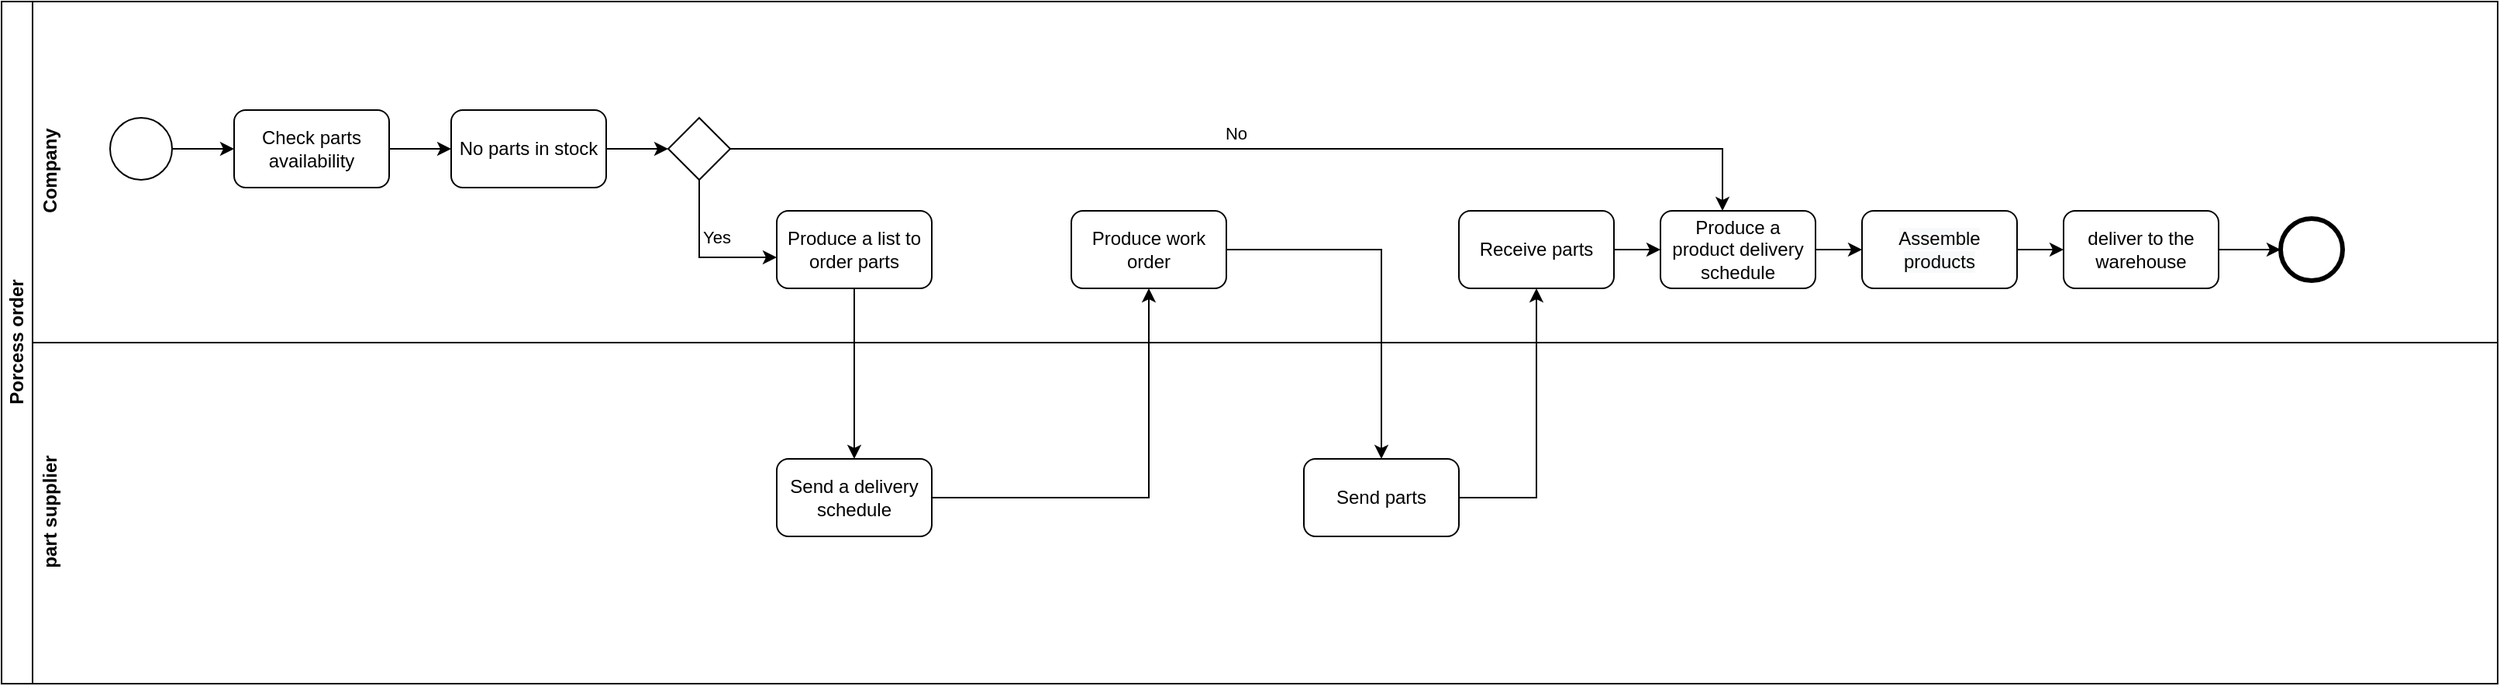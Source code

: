 <mxfile version="13.8.5" type="github">
  <diagram id="C5RBs43oDa-KdzZeNtuy" name="Page-1">
    <mxGraphModel dx="1422" dy="794" grid="1" gridSize="10" guides="1" tooltips="1" connect="1" arrows="1" fold="1" page="1" pageScale="2" pageWidth="827" pageHeight="1169" math="0" shadow="0">
      <root>
        <mxCell id="WIyWlLk6GJQsqaUBKTNV-0" />
        <mxCell id="WIyWlLk6GJQsqaUBKTNV-1" parent="WIyWlLk6GJQsqaUBKTNV-0" />
        <mxCell id="yqw1WrJNjAtdvmXGeGCV-7" style="edgeStyle=orthogonalEdgeStyle;rounded=0;orthogonalLoop=1;jettySize=auto;html=1;entryX=0;entryY=0.5;entryDx=0;entryDy=0;" parent="WIyWlLk6GJQsqaUBKTNV-1" source="yqw1WrJNjAtdvmXGeGCV-1" target="yqw1WrJNjAtdvmXGeGCV-6" edge="1">
          <mxGeometry relative="1" as="geometry" />
        </mxCell>
        <mxCell id="yqw1WrJNjAtdvmXGeGCV-1" value="Check parts availability" style="shape=ext;rounded=1;html=1;whiteSpace=wrap;" parent="WIyWlLk6GJQsqaUBKTNV-1" vertex="1">
          <mxGeometry x="150" y="215" width="100" height="50" as="geometry" />
        </mxCell>
        <mxCell id="yqw1WrJNjAtdvmXGeGCV-2" value="Porcess order" style="swimlane;html=1;horizontal=0;startSize=20;" parent="WIyWlLk6GJQsqaUBKTNV-1" vertex="1">
          <mxGeometry y="145" width="1610" height="440" as="geometry" />
        </mxCell>
        <mxCell id="yqw1WrJNjAtdvmXGeGCV-3" value="Company" style="swimlane;html=1;horizontal=0;swimlaneLine=0;" parent="yqw1WrJNjAtdvmXGeGCV-2" vertex="1">
          <mxGeometry x="20" width="1590" height="220" as="geometry">
            <mxRectangle x="20" width="30" height="80" as="alternateBounds" />
          </mxGeometry>
        </mxCell>
        <mxCell id="yqw1WrJNjAtdvmXGeGCV-4" value="part supplier" style="swimlane;html=1;horizontal=0;swimlaneLine=0;startSize=23;" parent="yqw1WrJNjAtdvmXGeGCV-3" vertex="1">
          <mxGeometry y="220" width="1590" height="220" as="geometry" />
        </mxCell>
        <mxCell id="yqw1WrJNjAtdvmXGeGCV-16" value="Send a delivery schedule" style="shape=ext;rounded=1;html=1;whiteSpace=wrap;" parent="yqw1WrJNjAtdvmXGeGCV-4" vertex="1">
          <mxGeometry x="480" y="75" width="100" height="50" as="geometry" />
        </mxCell>
        <mxCell id="yqw1WrJNjAtdvmXGeGCV-24" value="Send parts" style="shape=ext;rounded=1;html=1;whiteSpace=wrap;" parent="yqw1WrJNjAtdvmXGeGCV-4" vertex="1">
          <mxGeometry x="820" y="75" width="100" height="50" as="geometry" />
        </mxCell>
        <mxCell id="yqw1WrJNjAtdvmXGeGCV-0" value="" style="shape=mxgraph.bpmn.shape;html=1;verticalLabelPosition=bottom;labelBackgroundColor=#ffffff;verticalAlign=top;align=center;perimeter=ellipsePerimeter;outlineConnect=0;outline=standard;symbol=general;" parent="yqw1WrJNjAtdvmXGeGCV-3" vertex="1">
          <mxGeometry x="50" y="75" width="40" height="40" as="geometry" />
        </mxCell>
        <mxCell id="yqw1WrJNjAtdvmXGeGCV-9" style="edgeStyle=orthogonalEdgeStyle;rounded=0;orthogonalLoop=1;jettySize=auto;html=1;entryX=0;entryY=0.5;entryDx=0;entryDy=0;" parent="yqw1WrJNjAtdvmXGeGCV-3" source="yqw1WrJNjAtdvmXGeGCV-6" target="yqw1WrJNjAtdvmXGeGCV-8" edge="1">
          <mxGeometry relative="1" as="geometry" />
        </mxCell>
        <mxCell id="yqw1WrJNjAtdvmXGeGCV-6" value="No parts in stock" style="shape=ext;rounded=1;html=1;whiteSpace=wrap;" parent="yqw1WrJNjAtdvmXGeGCV-3" vertex="1">
          <mxGeometry x="270" y="70" width="100" height="50" as="geometry" />
        </mxCell>
        <mxCell id="yqw1WrJNjAtdvmXGeGCV-22" value="No" style="edgeStyle=orthogonalEdgeStyle;rounded=0;orthogonalLoop=1;jettySize=auto;html=1;exitX=1;exitY=0.5;exitDx=0;exitDy=0;" parent="yqw1WrJNjAtdvmXGeGCV-3" source="yqw1WrJNjAtdvmXGeGCV-8" target="yqw1WrJNjAtdvmXGeGCV-58" edge="1">
          <mxGeometry x="-0.043" y="10" relative="1" as="geometry">
            <mxPoint x="870" y="135" as="targetPoint" />
            <Array as="points">
              <mxPoint x="1090" y="95" />
            </Array>
            <mxPoint as="offset" />
          </mxGeometry>
        </mxCell>
        <mxCell id="yqw1WrJNjAtdvmXGeGCV-8" value="" style="rhombus;whiteSpace=wrap;html=1;" parent="yqw1WrJNjAtdvmXGeGCV-3" vertex="1">
          <mxGeometry x="410" y="75" width="40" height="40" as="geometry" />
        </mxCell>
        <mxCell id="yqw1WrJNjAtdvmXGeGCV-17" style="edgeStyle=orthogonalEdgeStyle;rounded=0;orthogonalLoop=1;jettySize=auto;html=1;entryX=0.5;entryY=0;entryDx=0;entryDy=0;" parent="yqw1WrJNjAtdvmXGeGCV-3" source="yqw1WrJNjAtdvmXGeGCV-11" target="yqw1WrJNjAtdvmXGeGCV-16" edge="1">
          <mxGeometry relative="1" as="geometry" />
        </mxCell>
        <mxCell id="yqw1WrJNjAtdvmXGeGCV-11" value="Produce a list to order parts" style="shape=ext;rounded=1;html=1;whiteSpace=wrap;" parent="yqw1WrJNjAtdvmXGeGCV-3" vertex="1">
          <mxGeometry x="480" y="135" width="100" height="50" as="geometry" />
        </mxCell>
        <mxCell id="yqw1WrJNjAtdvmXGeGCV-14" style="edgeStyle=orthogonalEdgeStyle;rounded=0;orthogonalLoop=1;jettySize=auto;html=1;entryX=0;entryY=0.5;entryDx=0;entryDy=0;exitX=0.5;exitY=1;exitDx=0;exitDy=0;" parent="yqw1WrJNjAtdvmXGeGCV-3" source="yqw1WrJNjAtdvmXGeGCV-8" edge="1">
          <mxGeometry relative="1" as="geometry">
            <mxPoint x="430" y="120" as="sourcePoint" />
            <mxPoint x="480" y="165" as="targetPoint" />
            <Array as="points">
              <mxPoint x="430" y="165" />
            </Array>
          </mxGeometry>
        </mxCell>
        <mxCell id="yqw1WrJNjAtdvmXGeGCV-15" value="Yes" style="edgeLabel;html=1;align=center;verticalAlign=middle;resizable=0;points=[];" parent="yqw1WrJNjAtdvmXGeGCV-14" vertex="1" connectable="0">
          <mxGeometry x="-0.116" y="11" relative="1" as="geometry">
            <mxPoint y="-7" as="offset" />
          </mxGeometry>
        </mxCell>
        <mxCell id="yqw1WrJNjAtdvmXGeGCV-59" style="edgeStyle=orthogonalEdgeStyle;rounded=0;orthogonalLoop=1;jettySize=auto;html=1;" parent="yqw1WrJNjAtdvmXGeGCV-3" source="yqw1WrJNjAtdvmXGeGCV-18" target="yqw1WrJNjAtdvmXGeGCV-24" edge="1">
          <mxGeometry relative="1" as="geometry">
            <Array as="points">
              <mxPoint x="870" y="160" />
            </Array>
          </mxGeometry>
        </mxCell>
        <mxCell id="yqw1WrJNjAtdvmXGeGCV-18" value="Produce work order" style="shape=ext;rounded=1;html=1;whiteSpace=wrap;" parent="yqw1WrJNjAtdvmXGeGCV-3" vertex="1">
          <mxGeometry x="670" y="135" width="100" height="50" as="geometry" />
        </mxCell>
        <mxCell id="yqw1WrJNjAtdvmXGeGCV-19" style="edgeStyle=orthogonalEdgeStyle;rounded=0;orthogonalLoop=1;jettySize=auto;html=1;entryX=0.5;entryY=1;entryDx=0;entryDy=0;" parent="yqw1WrJNjAtdvmXGeGCV-3" source="yqw1WrJNjAtdvmXGeGCV-16" target="yqw1WrJNjAtdvmXGeGCV-18" edge="1">
          <mxGeometry relative="1" as="geometry" />
        </mxCell>
        <mxCell id="yqw1WrJNjAtdvmXGeGCV-60" style="edgeStyle=orthogonalEdgeStyle;rounded=0;orthogonalLoop=1;jettySize=auto;html=1;" parent="yqw1WrJNjAtdvmXGeGCV-3" source="yqw1WrJNjAtdvmXGeGCV-27" target="yqw1WrJNjAtdvmXGeGCV-58" edge="1">
          <mxGeometry relative="1" as="geometry" />
        </mxCell>
        <mxCell id="yqw1WrJNjAtdvmXGeGCV-27" value="Receive parts" style="shape=ext;rounded=1;html=1;whiteSpace=wrap;" parent="yqw1WrJNjAtdvmXGeGCV-3" vertex="1">
          <mxGeometry x="920" y="135" width="100" height="50" as="geometry" />
        </mxCell>
        <mxCell id="yqw1WrJNjAtdvmXGeGCV-28" style="edgeStyle=orthogonalEdgeStyle;rounded=0;orthogonalLoop=1;jettySize=auto;html=1;entryX=0.5;entryY=1;entryDx=0;entryDy=0;" parent="yqw1WrJNjAtdvmXGeGCV-3" source="yqw1WrJNjAtdvmXGeGCV-24" target="yqw1WrJNjAtdvmXGeGCV-27" edge="1">
          <mxGeometry relative="1" as="geometry">
            <Array as="points">
              <mxPoint x="970" y="320" />
            </Array>
          </mxGeometry>
        </mxCell>
        <mxCell id="yqw1WrJNjAtdvmXGeGCV-55" style="edgeStyle=orthogonalEdgeStyle;rounded=0;orthogonalLoop=1;jettySize=auto;html=1;entryX=0;entryY=0.5;entryDx=0;entryDy=0;" parent="yqw1WrJNjAtdvmXGeGCV-3" source="yqw1WrJNjAtdvmXGeGCV-29" target="yqw1WrJNjAtdvmXGeGCV-54" edge="1">
          <mxGeometry relative="1" as="geometry" />
        </mxCell>
        <mxCell id="yqw1WrJNjAtdvmXGeGCV-29" value="&#xa;&#xa;&lt;span style=&quot;color: rgb(0, 0, 0); font-family: helvetica; font-size: 12px; font-style: normal; font-weight: 400; letter-spacing: normal; text-align: center; text-indent: 0px; text-transform: none; word-spacing: 0px; background-color: rgb(248, 249, 250); display: inline; float: none;&quot;&gt;Assemble products&lt;/span&gt;&#xa;&#xa;" style="shape=ext;rounded=1;html=1;whiteSpace=wrap;" parent="yqw1WrJNjAtdvmXGeGCV-3" vertex="1">
          <mxGeometry x="1180" y="135" width="100" height="50" as="geometry" />
        </mxCell>
        <mxCell id="yqw1WrJNjAtdvmXGeGCV-57" style="edgeStyle=orthogonalEdgeStyle;rounded=0;orthogonalLoop=1;jettySize=auto;html=1;entryX=0;entryY=0.5;entryDx=0;entryDy=0;" parent="yqw1WrJNjAtdvmXGeGCV-3" source="yqw1WrJNjAtdvmXGeGCV-54" target="yqw1WrJNjAtdvmXGeGCV-56" edge="1">
          <mxGeometry relative="1" as="geometry" />
        </mxCell>
        <mxCell id="yqw1WrJNjAtdvmXGeGCV-54" value="deliver to the warehouse" style="shape=ext;rounded=1;html=1;whiteSpace=wrap;" parent="yqw1WrJNjAtdvmXGeGCV-3" vertex="1">
          <mxGeometry x="1310" y="135" width="100" height="50" as="geometry" />
        </mxCell>
        <mxCell id="yqw1WrJNjAtdvmXGeGCV-56" value="" style="shape=mxgraph.bpmn.shape;html=1;verticalLabelPosition=bottom;labelBackgroundColor=#ffffff;verticalAlign=top;align=center;perimeter=ellipsePerimeter;outlineConnect=0;outline=end;symbol=general;" parent="yqw1WrJNjAtdvmXGeGCV-3" vertex="1">
          <mxGeometry x="1450" y="140" width="40" height="40" as="geometry" />
        </mxCell>
        <mxCell id="yqw1WrJNjAtdvmXGeGCV-61" style="edgeStyle=orthogonalEdgeStyle;rounded=0;orthogonalLoop=1;jettySize=auto;html=1;entryX=0;entryY=0.5;entryDx=0;entryDy=0;" parent="yqw1WrJNjAtdvmXGeGCV-3" source="yqw1WrJNjAtdvmXGeGCV-58" target="yqw1WrJNjAtdvmXGeGCV-29" edge="1">
          <mxGeometry relative="1" as="geometry" />
        </mxCell>
        <mxCell id="yqw1WrJNjAtdvmXGeGCV-58" value="Produce a product delivery schedule" style="shape=ext;rounded=1;html=1;whiteSpace=wrap;" parent="yqw1WrJNjAtdvmXGeGCV-3" vertex="1">
          <mxGeometry x="1050" y="135" width="100" height="50" as="geometry" />
        </mxCell>
        <mxCell id="yqw1WrJNjAtdvmXGeGCV-5" style="edgeStyle=orthogonalEdgeStyle;rounded=0;orthogonalLoop=1;jettySize=auto;html=1;" parent="WIyWlLk6GJQsqaUBKTNV-1" source="yqw1WrJNjAtdvmXGeGCV-0" edge="1">
          <mxGeometry relative="1" as="geometry">
            <mxPoint x="150" y="240" as="targetPoint" />
          </mxGeometry>
        </mxCell>
      </root>
    </mxGraphModel>
  </diagram>
</mxfile>
